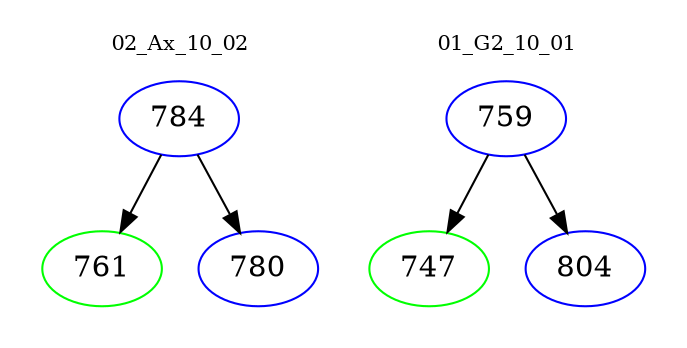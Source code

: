 digraph{
subgraph cluster_0 {
color = white
label = "02_Ax_10_02";
fontsize=10;
T0_784 [label="784", color="blue"]
T0_784 -> T0_761 [color="black"]
T0_761 [label="761", color="green"]
T0_784 -> T0_780 [color="black"]
T0_780 [label="780", color="blue"]
}
subgraph cluster_1 {
color = white
label = "01_G2_10_01";
fontsize=10;
T1_759 [label="759", color="blue"]
T1_759 -> T1_747 [color="black"]
T1_747 [label="747", color="green"]
T1_759 -> T1_804 [color="black"]
T1_804 [label="804", color="blue"]
}
}
